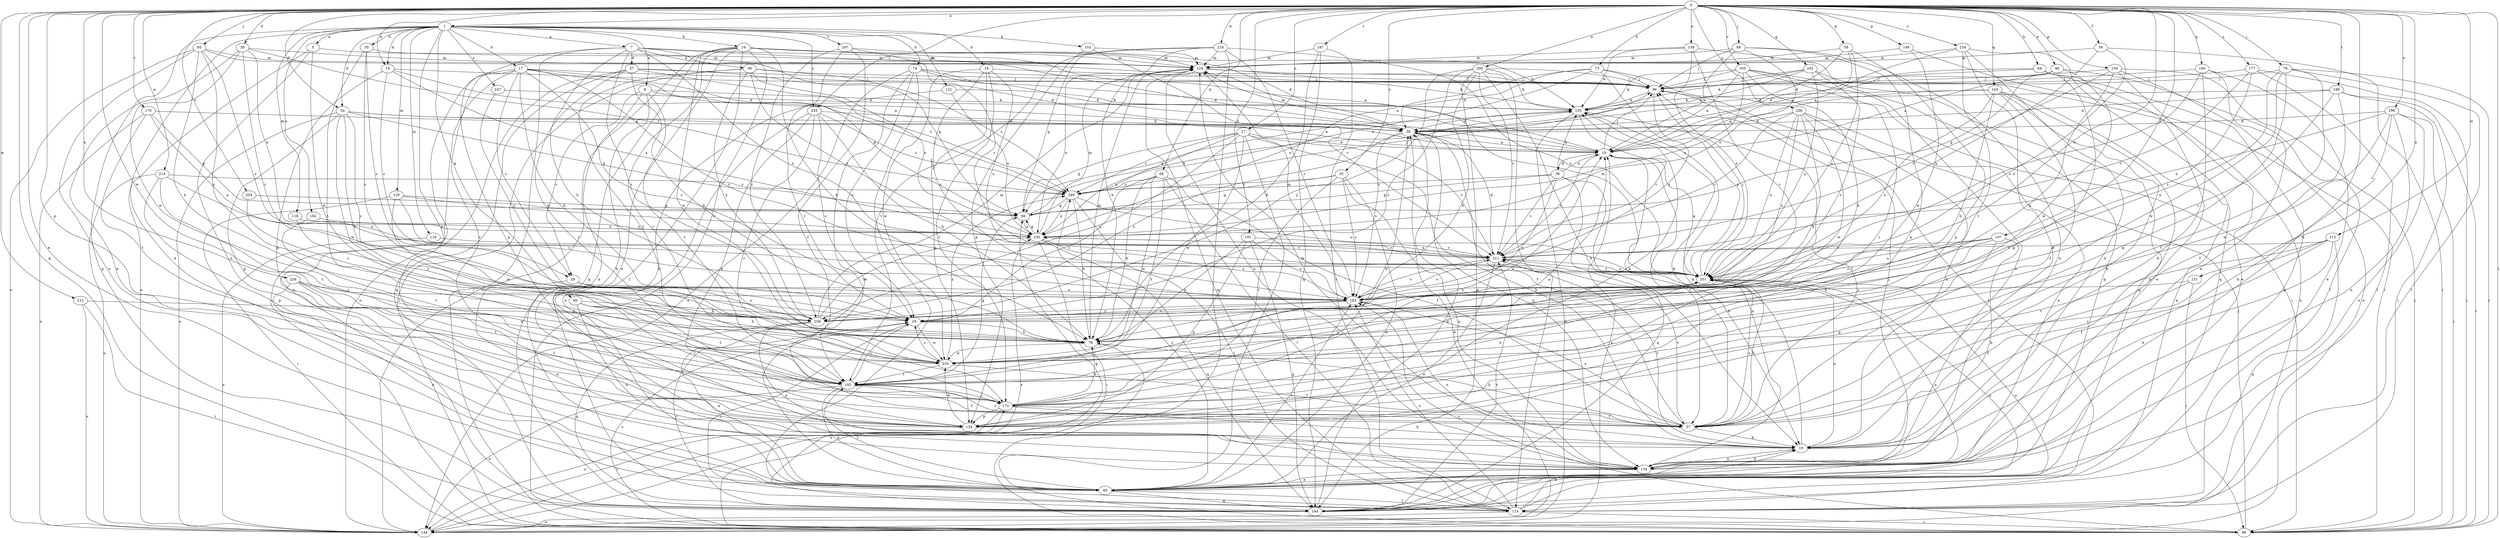 strict digraph  {
0;
1;
5;
7;
8;
10;
14;
16;
17;
18;
19;
25;
27;
28;
29;
30;
34;
35;
36;
37;
38;
39;
46;
48;
56;
57;
58;
60;
66;
68;
69;
73;
74;
76;
79;
86;
89;
95;
96;
103;
105;
107;
115;
118;
119;
120;
121;
124;
131;
134;
138;
144;
146;
150;
154;
160;
162;
163;
164;
170;
173;
177;
182;
183;
187;
189;
191;
192;
196;
200;
201;
203;
204;
207;
211;
212;
214;
215;
218;
220;
226;
230;
234;
236;
239;
245;
247;
249;
0 -> 1  [label=a];
0 -> 14  [label=b];
0 -> 25  [label=c];
0 -> 27  [label=c];
0 -> 30  [label=d];
0 -> 34  [label=d];
0 -> 46  [label=e];
0 -> 48  [label=e];
0 -> 56  [label=f];
0 -> 58  [label=g];
0 -> 68  [label=h];
0 -> 69  [label=h];
0 -> 73  [label=h];
0 -> 79  [label=i];
0 -> 86  [label=i];
0 -> 89  [label=j];
0 -> 95  [label=j];
0 -> 107  [label=l];
0 -> 131  [label=n];
0 -> 134  [label=n];
0 -> 138  [label=o];
0 -> 146  [label=p];
0 -> 150  [label=p];
0 -> 154  [label=p];
0 -> 160  [label=q];
0 -> 162  [label=q];
0 -> 163  [label=q];
0 -> 164  [label=q];
0 -> 170  [label=r];
0 -> 177  [label=s];
0 -> 187  [label=t];
0 -> 189  [label=t];
0 -> 191  [label=t];
0 -> 196  [label=u];
0 -> 200  [label=u];
0 -> 201  [label=u];
0 -> 203  [label=v];
0 -> 204  [label=v];
0 -> 212  [label=w];
0 -> 214  [label=w];
0 -> 215  [label=w];
0 -> 218  [label=w];
0 -> 220  [label=w];
0 -> 226  [label=x];
0 -> 234  [label=y];
0 -> 236  [label=y];
0 -> 245  [label=z];
1 -> 5  [label=a];
1 -> 7  [label=a];
1 -> 8  [label=a];
1 -> 14  [label=b];
1 -> 16  [label=b];
1 -> 17  [label=b];
1 -> 18  [label=b];
1 -> 34  [label=d];
1 -> 35  [label=d];
1 -> 48  [label=e];
1 -> 60  [label=g];
1 -> 74  [label=h];
1 -> 103  [label=k];
1 -> 118  [label=m];
1 -> 119  [label=m];
1 -> 120  [label=m];
1 -> 121  [label=m];
1 -> 154  [label=p];
1 -> 164  [label=q];
1 -> 182  [label=s];
1 -> 207  [label=v];
1 -> 245  [label=z];
1 -> 247  [label=z];
5 -> 124  [label=m];
5 -> 134  [label=n];
5 -> 144  [label=o];
5 -> 220  [label=w];
7 -> 10  [label=a];
7 -> 36  [label=d];
7 -> 37  [label=d];
7 -> 66  [label=g];
7 -> 76  [label=h];
7 -> 86  [label=i];
7 -> 124  [label=m];
7 -> 154  [label=p];
7 -> 201  [label=u];
7 -> 239  [label=y];
8 -> 19  [label=b];
8 -> 28  [label=c];
8 -> 105  [label=k];
8 -> 134  [label=n];
8 -> 192  [label=t];
8 -> 249  [label=z];
10 -> 38  [label=d];
10 -> 57  [label=f];
10 -> 96  [label=j];
10 -> 134  [label=n];
10 -> 211  [label=v];
14 -> 10  [label=a];
14 -> 28  [label=c];
14 -> 96  [label=j];
14 -> 154  [label=p];
14 -> 230  [label=x];
16 -> 10  [label=a];
16 -> 39  [label=d];
16 -> 48  [label=e];
16 -> 76  [label=h];
16 -> 86  [label=i];
16 -> 105  [label=k];
16 -> 115  [label=l];
16 -> 124  [label=m];
16 -> 144  [label=o];
16 -> 164  [label=q];
16 -> 173  [label=r];
16 -> 220  [label=w];
17 -> 28  [label=c];
17 -> 29  [label=c];
17 -> 39  [label=d];
17 -> 66  [label=g];
17 -> 76  [label=h];
17 -> 86  [label=i];
17 -> 96  [label=j];
17 -> 164  [label=q];
17 -> 173  [label=r];
17 -> 183  [label=s];
18 -> 96  [label=j];
18 -> 154  [label=p];
18 -> 173  [label=r];
18 -> 183  [label=s];
18 -> 201  [label=u];
18 -> 220  [label=w];
19 -> 105  [label=k];
19 -> 124  [label=m];
19 -> 134  [label=n];
19 -> 201  [label=u];
19 -> 211  [label=v];
25 -> 48  [label=e];
25 -> 66  [label=g];
25 -> 134  [label=n];
25 -> 173  [label=r];
25 -> 183  [label=s];
25 -> 249  [label=z];
27 -> 10  [label=a];
27 -> 19  [label=b];
27 -> 66  [label=g];
27 -> 86  [label=i];
27 -> 211  [label=v];
27 -> 220  [label=w];
27 -> 230  [label=x];
27 -> 239  [label=y];
27 -> 249  [label=z];
28 -> 76  [label=h];
28 -> 134  [label=n];
28 -> 183  [label=s];
28 -> 239  [label=y];
29 -> 76  [label=h];
29 -> 115  [label=l];
29 -> 220  [label=w];
30 -> 29  [label=c];
30 -> 48  [label=e];
30 -> 124  [label=m];
30 -> 220  [label=w];
30 -> 230  [label=x];
30 -> 249  [label=z];
34 -> 10  [label=a];
34 -> 39  [label=d];
34 -> 66  [label=g];
34 -> 76  [label=h];
34 -> 144  [label=o];
34 -> 154  [label=p];
34 -> 220  [label=w];
34 -> 239  [label=y];
35 -> 29  [label=c];
35 -> 124  [label=m];
35 -> 183  [label=s];
35 -> 192  [label=t];
36 -> 86  [label=i];
36 -> 96  [label=j];
36 -> 192  [label=t];
36 -> 211  [label=v];
36 -> 230  [label=x];
36 -> 239  [label=y];
36 -> 249  [label=z];
37 -> 39  [label=d];
37 -> 76  [label=h];
37 -> 96  [label=j];
37 -> 144  [label=o];
37 -> 164  [label=q];
37 -> 173  [label=r];
37 -> 249  [label=z];
38 -> 10  [label=a];
38 -> 19  [label=b];
38 -> 66  [label=g];
38 -> 105  [label=k];
38 -> 164  [label=q];
38 -> 211  [label=v];
38 -> 239  [label=y];
38 -> 249  [label=z];
39 -> 10  [label=a];
39 -> 57  [label=f];
39 -> 124  [label=m];
39 -> 134  [label=n];
39 -> 183  [label=s];
39 -> 239  [label=y];
46 -> 10  [label=a];
46 -> 66  [label=g];
46 -> 96  [label=j];
46 -> 115  [label=l];
46 -> 220  [label=w];
48 -> 115  [label=l];
48 -> 164  [label=q];
48 -> 183  [label=s];
48 -> 192  [label=t];
48 -> 201  [label=u];
48 -> 249  [label=z];
56 -> 86  [label=i];
56 -> 124  [label=m];
56 -> 183  [label=s];
56 -> 201  [label=u];
57 -> 19  [label=b];
57 -> 76  [label=h];
57 -> 105  [label=k];
57 -> 183  [label=s];
57 -> 192  [label=t];
57 -> 201  [label=u];
57 -> 211  [label=v];
58 -> 10  [label=a];
58 -> 39  [label=d];
58 -> 124  [label=m];
58 -> 154  [label=p];
58 -> 201  [label=u];
60 -> 29  [label=c];
60 -> 76  [label=h];
60 -> 134  [label=n];
60 -> 173  [label=r];
60 -> 192  [label=t];
66 -> 105  [label=k];
66 -> 230  [label=x];
68 -> 39  [label=d];
68 -> 48  [label=e];
68 -> 96  [label=j];
68 -> 154  [label=p];
68 -> 164  [label=q];
69 -> 29  [label=c];
69 -> 57  [label=f];
69 -> 76  [label=h];
69 -> 115  [label=l];
69 -> 192  [label=t];
69 -> 220  [label=w];
69 -> 249  [label=z];
73 -> 39  [label=d];
73 -> 86  [label=i];
73 -> 96  [label=j];
73 -> 183  [label=s];
73 -> 230  [label=x];
73 -> 249  [label=z];
74 -> 10  [label=a];
74 -> 29  [label=c];
74 -> 39  [label=d];
74 -> 48  [label=e];
74 -> 96  [label=j];
74 -> 115  [label=l];
74 -> 144  [label=o];
76 -> 124  [label=m];
76 -> 144  [label=o];
76 -> 220  [label=w];
79 -> 57  [label=f];
79 -> 86  [label=i];
79 -> 96  [label=j];
79 -> 115  [label=l];
79 -> 154  [label=p];
79 -> 220  [label=w];
79 -> 239  [label=y];
86 -> 29  [label=c];
86 -> 96  [label=j];
86 -> 183  [label=s];
89 -> 10  [label=a];
89 -> 96  [label=j];
89 -> 124  [label=m];
89 -> 134  [label=n];
89 -> 154  [label=p];
89 -> 230  [label=x];
95 -> 48  [label=e];
95 -> 76  [label=h];
95 -> 96  [label=j];
95 -> 124  [label=m];
95 -> 144  [label=o];
95 -> 183  [label=s];
95 -> 239  [label=y];
96 -> 105  [label=k];
96 -> 115  [label=l];
96 -> 201  [label=u];
103 -> 124  [label=m];
103 -> 154  [label=p];
103 -> 211  [label=v];
105 -> 39  [label=d];
105 -> 57  [label=f];
105 -> 66  [label=g];
105 -> 144  [label=o];
105 -> 211  [label=v];
107 -> 19  [label=b];
107 -> 76  [label=h];
107 -> 154  [label=p];
107 -> 183  [label=s];
107 -> 201  [label=u];
107 -> 211  [label=v];
115 -> 19  [label=b];
115 -> 86  [label=i];
115 -> 124  [label=m];
115 -> 144  [label=o];
115 -> 183  [label=s];
115 -> 201  [label=u];
118 -> 230  [label=x];
118 -> 239  [label=y];
119 -> 144  [label=o];
119 -> 211  [label=v];
120 -> 66  [label=g];
120 -> 86  [label=i];
120 -> 183  [label=s];
120 -> 220  [label=w];
120 -> 230  [label=x];
121 -> 19  [label=b];
121 -> 105  [label=k];
121 -> 230  [label=x];
124 -> 96  [label=j];
124 -> 105  [label=k];
124 -> 134  [label=n];
124 -> 230  [label=x];
131 -> 57  [label=f];
131 -> 86  [label=i];
131 -> 183  [label=s];
134 -> 19  [label=b];
134 -> 48  [label=e];
134 -> 96  [label=j];
138 -> 29  [label=c];
138 -> 105  [label=k];
138 -> 124  [label=m];
138 -> 164  [label=q];
138 -> 201  [label=u];
144 -> 10  [label=a];
144 -> 39  [label=d];
144 -> 173  [label=r];
144 -> 230  [label=x];
146 -> 86  [label=i];
146 -> 124  [label=m];
146 -> 220  [label=w];
150 -> 48  [label=e];
150 -> 76  [label=h];
150 -> 86  [label=i];
150 -> 96  [label=j];
150 -> 144  [label=o];
150 -> 211  [label=v];
154 -> 105  [label=k];
154 -> 220  [label=w];
160 -> 19  [label=b];
160 -> 48  [label=e];
160 -> 96  [label=j];
160 -> 134  [label=n];
160 -> 201  [label=u];
162 -> 29  [label=c];
162 -> 39  [label=d];
162 -> 96  [label=j];
162 -> 105  [label=k];
162 -> 144  [label=o];
162 -> 201  [label=u];
163 -> 10  [label=a];
163 -> 19  [label=b];
163 -> 57  [label=f];
163 -> 76  [label=h];
163 -> 105  [label=k];
163 -> 134  [label=n];
163 -> 164  [label=q];
163 -> 183  [label=s];
164 -> 29  [label=c];
164 -> 39  [label=d];
164 -> 66  [label=g];
164 -> 201  [label=u];
164 -> 211  [label=v];
170 -> 39  [label=d];
170 -> 66  [label=g];
170 -> 144  [label=o];
170 -> 192  [label=t];
170 -> 201  [label=u];
173 -> 10  [label=a];
173 -> 19  [label=b];
173 -> 39  [label=d];
173 -> 57  [label=f];
173 -> 76  [label=h];
173 -> 144  [label=o];
173 -> 154  [label=p];
173 -> 201  [label=u];
177 -> 86  [label=i];
177 -> 96  [label=j];
177 -> 115  [label=l];
177 -> 183  [label=s];
177 -> 211  [label=v];
182 -> 192  [label=t];
182 -> 230  [label=x];
183 -> 29  [label=c];
183 -> 124  [label=m];
183 -> 134  [label=n];
183 -> 211  [label=v];
183 -> 239  [label=y];
187 -> 76  [label=h];
187 -> 115  [label=l];
187 -> 124  [label=m];
187 -> 164  [label=q];
189 -> 29  [label=c];
189 -> 39  [label=d];
189 -> 57  [label=f];
189 -> 86  [label=i];
189 -> 105  [label=k];
189 -> 115  [label=l];
191 -> 76  [label=h];
191 -> 154  [label=p];
191 -> 164  [label=q];
191 -> 183  [label=s];
191 -> 211  [label=v];
192 -> 10  [label=a];
192 -> 29  [label=c];
192 -> 48  [label=e];
192 -> 57  [label=f];
192 -> 66  [label=g];
192 -> 144  [label=o];
192 -> 173  [label=r];
192 -> 201  [label=u];
196 -> 19  [label=b];
196 -> 39  [label=d];
196 -> 48  [label=e];
196 -> 86  [label=i];
196 -> 134  [label=n];
196 -> 220  [label=w];
196 -> 230  [label=x];
200 -> 19  [label=b];
200 -> 29  [label=c];
200 -> 76  [label=h];
200 -> 96  [label=j];
200 -> 105  [label=k];
200 -> 115  [label=l];
200 -> 164  [label=q];
200 -> 211  [label=v];
200 -> 239  [label=y];
201 -> 10  [label=a];
201 -> 57  [label=f];
201 -> 96  [label=j];
201 -> 124  [label=m];
201 -> 183  [label=s];
201 -> 211  [label=v];
203 -> 10  [label=a];
203 -> 76  [label=h];
203 -> 96  [label=j];
203 -> 105  [label=k];
203 -> 134  [label=n];
203 -> 164  [label=q];
203 -> 173  [label=r];
203 -> 230  [label=x];
204 -> 29  [label=c];
204 -> 66  [label=g];
207 -> 57  [label=f];
207 -> 124  [label=m];
207 -> 192  [label=t];
207 -> 211  [label=v];
207 -> 239  [label=y];
211 -> 39  [label=d];
211 -> 48  [label=e];
211 -> 183  [label=s];
211 -> 201  [label=u];
211 -> 230  [label=x];
212 -> 86  [label=i];
212 -> 144  [label=o];
212 -> 239  [label=y];
214 -> 144  [label=o];
214 -> 154  [label=p];
214 -> 192  [label=t];
214 -> 201  [label=u];
214 -> 249  [label=z];
215 -> 19  [label=b];
215 -> 57  [label=f];
215 -> 164  [label=q];
215 -> 173  [label=r];
215 -> 192  [label=t];
215 -> 211  [label=v];
218 -> 66  [label=g];
218 -> 76  [label=h];
218 -> 86  [label=i];
218 -> 124  [label=m];
218 -> 183  [label=s];
218 -> 192  [label=t];
218 -> 201  [label=u];
220 -> 29  [label=c];
220 -> 57  [label=f];
220 -> 192  [label=t];
220 -> 249  [label=z];
226 -> 48  [label=e];
226 -> 57  [label=f];
226 -> 183  [label=s];
226 -> 192  [label=t];
226 -> 220  [label=w];
230 -> 66  [label=g];
230 -> 86  [label=i];
230 -> 124  [label=m];
230 -> 164  [label=q];
230 -> 183  [label=s];
230 -> 211  [label=v];
234 -> 10  [label=a];
234 -> 19  [label=b];
234 -> 124  [label=m];
234 -> 134  [label=n];
234 -> 164  [label=q];
234 -> 192  [label=t];
236 -> 19  [label=b];
236 -> 39  [label=d];
236 -> 48  [label=e];
236 -> 76  [label=h];
236 -> 183  [label=s];
236 -> 201  [label=u];
236 -> 211  [label=v];
236 -> 220  [label=w];
239 -> 48  [label=e];
239 -> 124  [label=m];
239 -> 134  [label=n];
239 -> 164  [label=q];
239 -> 230  [label=x];
245 -> 29  [label=c];
245 -> 39  [label=d];
245 -> 48  [label=e];
245 -> 76  [label=h];
245 -> 154  [label=p];
245 -> 173  [label=r];
245 -> 249  [label=z];
247 -> 105  [label=k];
247 -> 239  [label=y];
249 -> 66  [label=g];
249 -> 76  [label=h];
249 -> 96  [label=j];
249 -> 115  [label=l];
249 -> 201  [label=u];
249 -> 230  [label=x];
}
